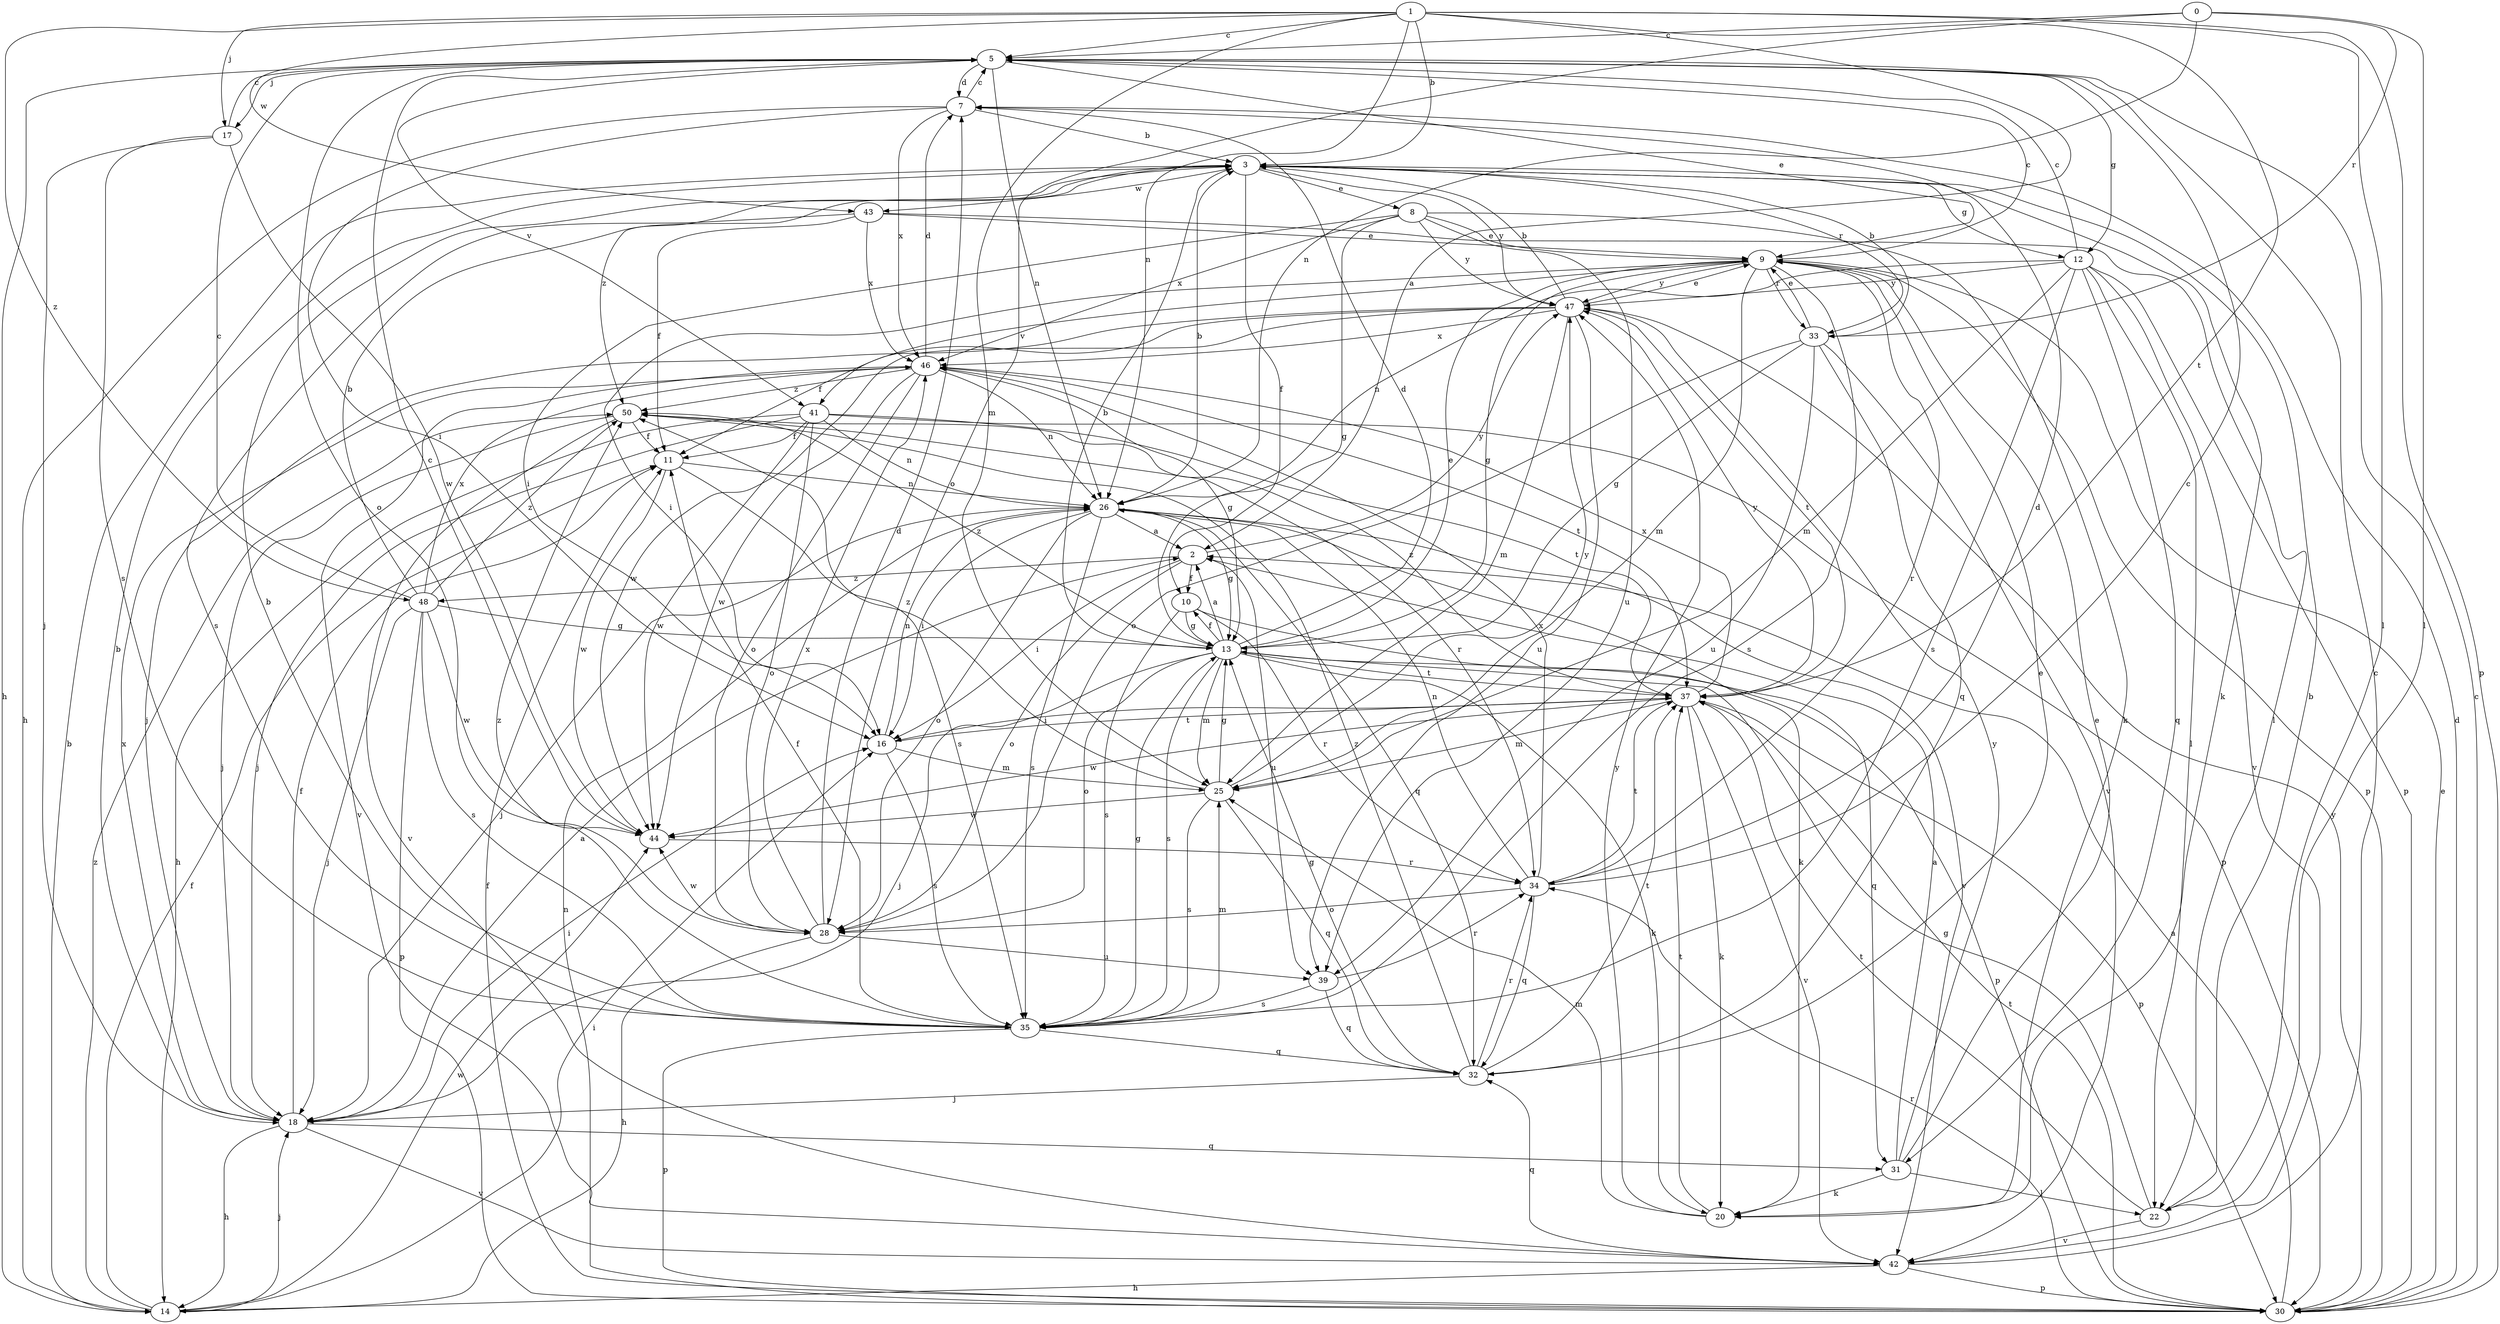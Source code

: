 strict digraph  {
0;
1;
2;
3;
5;
7;
8;
9;
10;
11;
12;
13;
14;
16;
17;
18;
20;
22;
25;
26;
28;
30;
31;
32;
33;
34;
35;
37;
39;
41;
42;
43;
44;
46;
47;
48;
50;
0 -> 5  [label=c];
0 -> 22  [label=l];
0 -> 26  [label=n];
0 -> 28  [label=o];
0 -> 33  [label=r];
1 -> 2  [label=a];
1 -> 3  [label=b];
1 -> 5  [label=c];
1 -> 17  [label=j];
1 -> 22  [label=l];
1 -> 25  [label=m];
1 -> 26  [label=n];
1 -> 30  [label=p];
1 -> 37  [label=t];
1 -> 43  [label=w];
1 -> 48  [label=z];
2 -> 10  [label=f];
2 -> 16  [label=i];
2 -> 28  [label=o];
2 -> 39  [label=u];
2 -> 47  [label=y];
2 -> 48  [label=z];
3 -> 8  [label=e];
3 -> 10  [label=f];
3 -> 12  [label=g];
3 -> 20  [label=k];
3 -> 33  [label=r];
3 -> 43  [label=w];
3 -> 47  [label=y];
3 -> 50  [label=z];
5 -> 7  [label=d];
5 -> 9  [label=e];
5 -> 12  [label=g];
5 -> 14  [label=h];
5 -> 17  [label=j];
5 -> 26  [label=n];
5 -> 28  [label=o];
5 -> 41  [label=v];
7 -> 3  [label=b];
7 -> 5  [label=c];
7 -> 14  [label=h];
7 -> 16  [label=i];
7 -> 46  [label=x];
8 -> 9  [label=e];
8 -> 13  [label=g];
8 -> 16  [label=i];
8 -> 20  [label=k];
8 -> 39  [label=u];
8 -> 46  [label=x];
8 -> 47  [label=y];
9 -> 5  [label=c];
9 -> 13  [label=g];
9 -> 16  [label=i];
9 -> 25  [label=m];
9 -> 30  [label=p];
9 -> 33  [label=r];
9 -> 34  [label=r];
9 -> 35  [label=s];
9 -> 41  [label=v];
9 -> 47  [label=y];
10 -> 13  [label=g];
10 -> 31  [label=q];
10 -> 34  [label=r];
10 -> 35  [label=s];
11 -> 26  [label=n];
11 -> 35  [label=s];
11 -> 44  [label=w];
12 -> 5  [label=c];
12 -> 22  [label=l];
12 -> 25  [label=m];
12 -> 26  [label=n];
12 -> 30  [label=p];
12 -> 31  [label=q];
12 -> 35  [label=s];
12 -> 42  [label=v];
12 -> 47  [label=y];
13 -> 2  [label=a];
13 -> 3  [label=b];
13 -> 7  [label=d];
13 -> 9  [label=e];
13 -> 10  [label=f];
13 -> 18  [label=j];
13 -> 20  [label=k];
13 -> 25  [label=m];
13 -> 28  [label=o];
13 -> 30  [label=p];
13 -> 35  [label=s];
13 -> 37  [label=t];
13 -> 50  [label=z];
14 -> 3  [label=b];
14 -> 11  [label=f];
14 -> 16  [label=i];
14 -> 18  [label=j];
14 -> 44  [label=w];
14 -> 50  [label=z];
16 -> 25  [label=m];
16 -> 26  [label=n];
16 -> 35  [label=s];
16 -> 37  [label=t];
17 -> 5  [label=c];
17 -> 18  [label=j];
17 -> 35  [label=s];
17 -> 44  [label=w];
18 -> 2  [label=a];
18 -> 3  [label=b];
18 -> 11  [label=f];
18 -> 14  [label=h];
18 -> 16  [label=i];
18 -> 31  [label=q];
18 -> 42  [label=v];
18 -> 46  [label=x];
20 -> 25  [label=m];
20 -> 37  [label=t];
20 -> 47  [label=y];
22 -> 3  [label=b];
22 -> 13  [label=g];
22 -> 37  [label=t];
22 -> 42  [label=v];
25 -> 13  [label=g];
25 -> 32  [label=q];
25 -> 35  [label=s];
25 -> 44  [label=w];
25 -> 47  [label=y];
25 -> 50  [label=z];
26 -> 2  [label=a];
26 -> 3  [label=b];
26 -> 13  [label=g];
26 -> 16  [label=i];
26 -> 18  [label=j];
26 -> 20  [label=k];
26 -> 28  [label=o];
26 -> 32  [label=q];
26 -> 35  [label=s];
26 -> 42  [label=v];
28 -> 7  [label=d];
28 -> 14  [label=h];
28 -> 39  [label=u];
28 -> 44  [label=w];
28 -> 46  [label=x];
30 -> 2  [label=a];
30 -> 5  [label=c];
30 -> 7  [label=d];
30 -> 9  [label=e];
30 -> 11  [label=f];
30 -> 26  [label=n];
30 -> 34  [label=r];
30 -> 37  [label=t];
30 -> 47  [label=y];
31 -> 2  [label=a];
31 -> 9  [label=e];
31 -> 20  [label=k];
31 -> 22  [label=l];
31 -> 47  [label=y];
32 -> 9  [label=e];
32 -> 13  [label=g];
32 -> 18  [label=j];
32 -> 34  [label=r];
32 -> 37  [label=t];
32 -> 50  [label=z];
33 -> 3  [label=b];
33 -> 9  [label=e];
33 -> 13  [label=g];
33 -> 28  [label=o];
33 -> 32  [label=q];
33 -> 39  [label=u];
33 -> 42  [label=v];
34 -> 5  [label=c];
34 -> 7  [label=d];
34 -> 26  [label=n];
34 -> 28  [label=o];
34 -> 32  [label=q];
34 -> 37  [label=t];
34 -> 46  [label=x];
35 -> 3  [label=b];
35 -> 11  [label=f];
35 -> 13  [label=g];
35 -> 25  [label=m];
35 -> 30  [label=p];
35 -> 32  [label=q];
35 -> 50  [label=z];
37 -> 16  [label=i];
37 -> 20  [label=k];
37 -> 25  [label=m];
37 -> 30  [label=p];
37 -> 42  [label=v];
37 -> 44  [label=w];
37 -> 46  [label=x];
37 -> 47  [label=y];
37 -> 50  [label=z];
39 -> 32  [label=q];
39 -> 34  [label=r];
39 -> 35  [label=s];
41 -> 11  [label=f];
41 -> 14  [label=h];
41 -> 18  [label=j];
41 -> 26  [label=n];
41 -> 28  [label=o];
41 -> 30  [label=p];
41 -> 37  [label=t];
41 -> 44  [label=w];
42 -> 5  [label=c];
42 -> 14  [label=h];
42 -> 30  [label=p];
42 -> 32  [label=q];
43 -> 9  [label=e];
43 -> 11  [label=f];
43 -> 22  [label=l];
43 -> 35  [label=s];
43 -> 46  [label=x];
44 -> 5  [label=c];
44 -> 34  [label=r];
46 -> 7  [label=d];
46 -> 13  [label=g];
46 -> 26  [label=n];
46 -> 28  [label=o];
46 -> 37  [label=t];
46 -> 42  [label=v];
46 -> 44  [label=w];
46 -> 50  [label=z];
47 -> 3  [label=b];
47 -> 9  [label=e];
47 -> 11  [label=f];
47 -> 18  [label=j];
47 -> 25  [label=m];
47 -> 37  [label=t];
47 -> 39  [label=u];
47 -> 44  [label=w];
47 -> 46  [label=x];
48 -> 3  [label=b];
48 -> 5  [label=c];
48 -> 13  [label=g];
48 -> 18  [label=j];
48 -> 30  [label=p];
48 -> 35  [label=s];
48 -> 44  [label=w];
48 -> 46  [label=x];
48 -> 50  [label=z];
50 -> 11  [label=f];
50 -> 18  [label=j];
50 -> 34  [label=r];
50 -> 42  [label=v];
}

